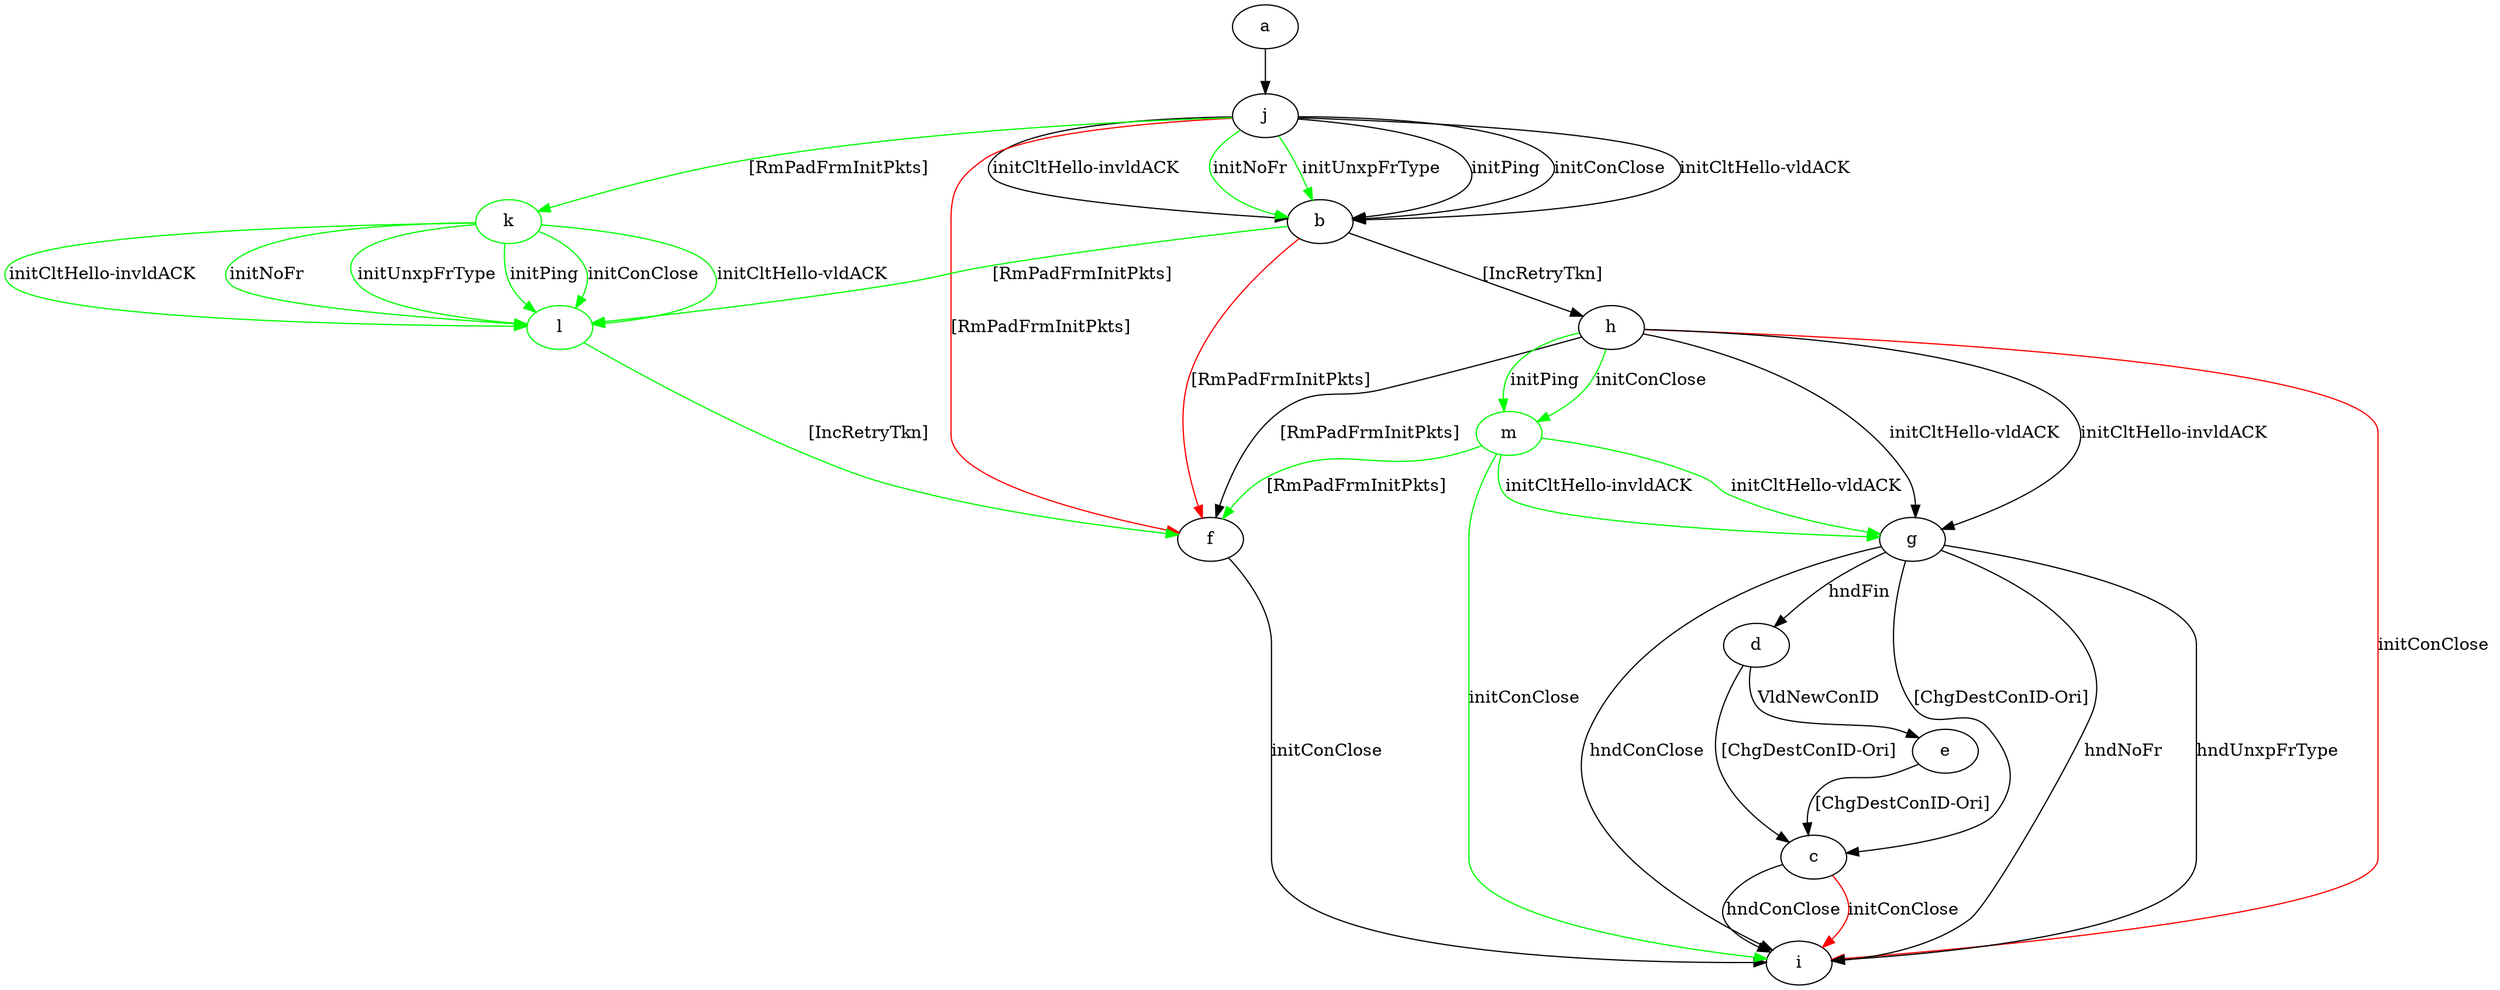 digraph "" {
	a -> j	[key=0];
	b -> f	[key=0,
		color=red,
		label="[RmPadFrmInitPkts] "];
	b -> h	[key=0,
		label="[IncRetryTkn] "];
	l	[color=green];
	b -> l	[key=0,
		color=green,
		label="[RmPadFrmInitPkts] "];
	c -> i	[key=0,
		label="hndConClose "];
	c -> i	[key=1,
		color=red,
		label="initConClose "];
	d -> c	[key=0,
		label="[ChgDestConID-Ori] "];
	d -> e	[key=0,
		label="VldNewConID "];
	e -> c	[key=0,
		label="[ChgDestConID-Ori] "];
	f -> i	[key=0,
		label="initConClose "];
	g -> c	[key=0,
		label="[ChgDestConID-Ori] "];
	g -> d	[key=0,
		label="hndFin "];
	g -> i	[key=0,
		label="hndNoFr "];
	g -> i	[key=1,
		label="hndUnxpFrType "];
	g -> i	[key=2,
		label="hndConClose "];
	h -> f	[key=0,
		label="[RmPadFrmInitPkts] "];
	h -> g	[key=0,
		label="initCltHello-vldACK "];
	h -> g	[key=1,
		label="initCltHello-invldACK "];
	h -> i	[key=0,
		color=red,
		label="initConClose "];
	m	[color=green];
	h -> m	[key=0,
		color=green,
		label="initPing "];
	h -> m	[key=1,
		color=green,
		label="initConClose "];
	j -> b	[key=0,
		label="initPing "];
	j -> b	[key=1,
		label="initConClose "];
	j -> b	[key=2,
		label="initCltHello-vldACK "];
	j -> b	[key=3,
		label="initCltHello-invldACK "];
	j -> b	[key=4,
		color=green,
		label="initNoFr "];
	j -> b	[key=5,
		color=green,
		label="initUnxpFrType "];
	j -> f	[key=0,
		color=red,
		label="[RmPadFrmInitPkts] "];
	k	[color=green];
	j -> k	[key=0,
		color=green,
		label="[RmPadFrmInitPkts] "];
	k -> l	[key=0,
		color=green,
		label="initPing "];
	k -> l	[key=1,
		color=green,
		label="initConClose "];
	k -> l	[key=2,
		color=green,
		label="initCltHello-vldACK "];
	k -> l	[key=3,
		color=green,
		label="initCltHello-invldACK "];
	k -> l	[key=4,
		color=green,
		label="initNoFr "];
	k -> l	[key=5,
		color=green,
		label="initUnxpFrType "];
	l -> f	[key=0,
		color=green,
		label="[IncRetryTkn] "];
	m -> f	[key=0,
		color=green,
		label="[RmPadFrmInitPkts] "];
	m -> g	[key=0,
		color=green,
		label="initCltHello-vldACK "];
	m -> g	[key=1,
		color=green,
		label="initCltHello-invldACK "];
	m -> i	[key=0,
		color=green,
		label="initConClose "];
}
